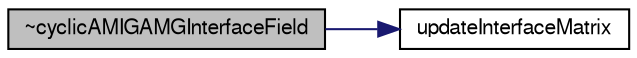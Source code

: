 digraph "~cyclicAMIGAMGInterfaceField"
{
  bgcolor="transparent";
  edge [fontname="FreeSans",fontsize="10",labelfontname="FreeSans",labelfontsize="10"];
  node [fontname="FreeSans",fontsize="10",shape=record];
  rankdir="LR";
  Node6 [label="~cyclicAMIGAMGInterfaceField",height=0.2,width=0.4,color="black", fillcolor="grey75", style="filled", fontcolor="black"];
  Node6 -> Node7 [color="midnightblue",fontsize="10",style="solid",fontname="FreeSans"];
  Node7 [label="updateInterfaceMatrix",height=0.2,width=0.4,color="black",URL="$a24898.html#a4144bb27e8739ab5a673b3da1e245e17",tooltip="Update result field based on interface functionality. "];
}
